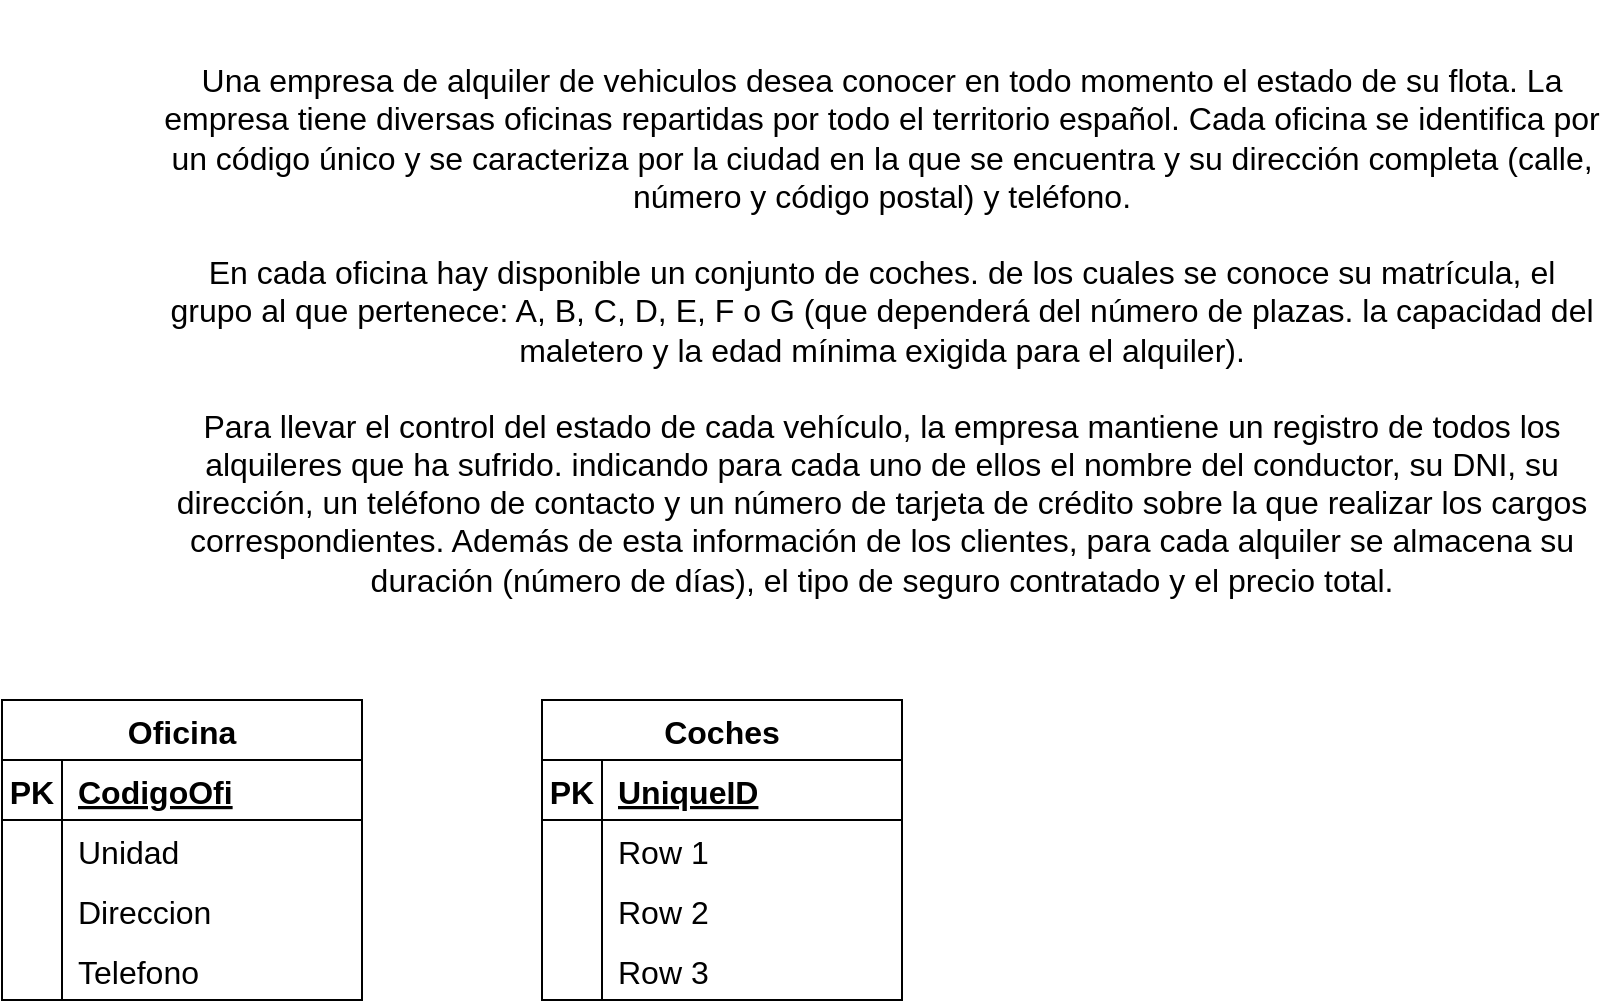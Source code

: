<mxfile version="20.8.16" type="device"><diagram name="Página-1" id="H3v5HEOndjTnMGux2oSw"><mxGraphModel dx="1514" dy="1114" grid="1" gridSize="10" guides="1" tooltips="1" connect="1" arrows="1" fold="1" page="0" pageScale="1" pageWidth="1169" pageHeight="827" math="0" shadow="0"><root><mxCell id="0"/><mxCell id="1" parent="0"/><mxCell id="NCfAsKyhVart4o8OeKjB-1" value="&lt;p style=&quot;margin: 0px;&quot;&gt;Una empresa de alquiler de vehiculos desea conocer en todo momento el estado de su flota. La empresa tiene diversas oficinas repartidas por todo el territorio español. Cada oficina se identifica por un código único y se caracteriza por la ciudad en la que se encuentra y su dirección completa (calle, número y código postal) y teléfono.&lt;/p&gt;&lt;br&gt;&lt;p style=&quot;margin: 0px;&quot;&gt;En cada oficina hay disponible un conjunto de coches. de los cuales se conoce su matrícula, el grupo al que pertenece: A, B, C, D, E, F o G (que dependerá del número de plazas. la capacidad del maletero y la edad mínima exigida para el alquiler).&lt;/p&gt;&lt;br&gt;&lt;p style=&quot;margin: 0px;&quot;&gt;&lt;/p&gt;&lt;p style=&quot;margin: 0px;&quot;&gt;Para llevar el control del estado de cada vehículo, la empresa mantiene un registro de todos los alquileres que ha sufrido. indicando para cada uno de ellos el nombre del conductor, su DNI, su dirección, un teléfono de contacto y un número de tarjeta de crédito sobre la que realizar los cargos correspondientes. Además de esta información de los clientes, para cada alquiler se almacena su duración (número de días), el tipo de seguro contratado y el precio total.&lt;/p&gt;" style="text;html=1;strokeColor=none;fillColor=none;align=center;verticalAlign=middle;whiteSpace=wrap;rounded=0;fontSize=16;" vertex="1" parent="1"><mxGeometry x="-160" y="-190" width="720" height="330" as="geometry"/></mxCell><mxCell id="NCfAsKyhVart4o8OeKjB-2" value="Oficina" style="shape=table;startSize=30;container=1;collapsible=1;childLayout=tableLayout;fixedRows=1;rowLines=0;fontStyle=1;align=center;resizeLast=1;fontSize=16;" vertex="1" parent="1"><mxGeometry x="-240" y="160" width="180" height="150" as="geometry"/></mxCell><mxCell id="NCfAsKyhVart4o8OeKjB-3" value="" style="shape=tableRow;horizontal=0;startSize=0;swimlaneHead=0;swimlaneBody=0;fillColor=none;collapsible=0;dropTarget=0;points=[[0,0.5],[1,0.5]];portConstraint=eastwest;top=0;left=0;right=0;bottom=1;fontSize=16;" vertex="1" parent="NCfAsKyhVart4o8OeKjB-2"><mxGeometry y="30" width="180" height="30" as="geometry"/></mxCell><mxCell id="NCfAsKyhVart4o8OeKjB-4" value="PK" style="shape=partialRectangle;connectable=0;fillColor=none;top=0;left=0;bottom=0;right=0;fontStyle=1;overflow=hidden;fontSize=16;" vertex="1" parent="NCfAsKyhVart4o8OeKjB-3"><mxGeometry width="30" height="30" as="geometry"><mxRectangle width="30" height="30" as="alternateBounds"/></mxGeometry></mxCell><mxCell id="NCfAsKyhVart4o8OeKjB-5" value="CodigoOfi" style="shape=partialRectangle;connectable=0;fillColor=none;top=0;left=0;bottom=0;right=0;align=left;spacingLeft=6;fontStyle=5;overflow=hidden;fontSize=16;" vertex="1" parent="NCfAsKyhVart4o8OeKjB-3"><mxGeometry x="30" width="150" height="30" as="geometry"><mxRectangle width="150" height="30" as="alternateBounds"/></mxGeometry></mxCell><mxCell id="NCfAsKyhVart4o8OeKjB-6" value="" style="shape=tableRow;horizontal=0;startSize=0;swimlaneHead=0;swimlaneBody=0;fillColor=none;collapsible=0;dropTarget=0;points=[[0,0.5],[1,0.5]];portConstraint=eastwest;top=0;left=0;right=0;bottom=0;fontSize=16;" vertex="1" parent="NCfAsKyhVart4o8OeKjB-2"><mxGeometry y="60" width="180" height="30" as="geometry"/></mxCell><mxCell id="NCfAsKyhVart4o8OeKjB-7" value="" style="shape=partialRectangle;connectable=0;fillColor=none;top=0;left=0;bottom=0;right=0;editable=1;overflow=hidden;fontSize=16;" vertex="1" parent="NCfAsKyhVart4o8OeKjB-6"><mxGeometry width="30" height="30" as="geometry"><mxRectangle width="30" height="30" as="alternateBounds"/></mxGeometry></mxCell><mxCell id="NCfAsKyhVart4o8OeKjB-8" value="Unidad" style="shape=partialRectangle;connectable=0;fillColor=none;top=0;left=0;bottom=0;right=0;align=left;spacingLeft=6;overflow=hidden;fontSize=16;" vertex="1" parent="NCfAsKyhVart4o8OeKjB-6"><mxGeometry x="30" width="150" height="30" as="geometry"><mxRectangle width="150" height="30" as="alternateBounds"/></mxGeometry></mxCell><mxCell id="NCfAsKyhVart4o8OeKjB-9" value="" style="shape=tableRow;horizontal=0;startSize=0;swimlaneHead=0;swimlaneBody=0;fillColor=none;collapsible=0;dropTarget=0;points=[[0,0.5],[1,0.5]];portConstraint=eastwest;top=0;left=0;right=0;bottom=0;fontSize=16;" vertex="1" parent="NCfAsKyhVart4o8OeKjB-2"><mxGeometry y="90" width="180" height="30" as="geometry"/></mxCell><mxCell id="NCfAsKyhVart4o8OeKjB-10" value="" style="shape=partialRectangle;connectable=0;fillColor=none;top=0;left=0;bottom=0;right=0;editable=1;overflow=hidden;fontSize=16;" vertex="1" parent="NCfAsKyhVart4o8OeKjB-9"><mxGeometry width="30" height="30" as="geometry"><mxRectangle width="30" height="30" as="alternateBounds"/></mxGeometry></mxCell><mxCell id="NCfAsKyhVart4o8OeKjB-11" value="Direccion" style="shape=partialRectangle;connectable=0;fillColor=none;top=0;left=0;bottom=0;right=0;align=left;spacingLeft=6;overflow=hidden;fontSize=16;" vertex="1" parent="NCfAsKyhVart4o8OeKjB-9"><mxGeometry x="30" width="150" height="30" as="geometry"><mxRectangle width="150" height="30" as="alternateBounds"/></mxGeometry></mxCell><mxCell id="NCfAsKyhVart4o8OeKjB-12" value="" style="shape=tableRow;horizontal=0;startSize=0;swimlaneHead=0;swimlaneBody=0;fillColor=none;collapsible=0;dropTarget=0;points=[[0,0.5],[1,0.5]];portConstraint=eastwest;top=0;left=0;right=0;bottom=0;fontSize=16;" vertex="1" parent="NCfAsKyhVart4o8OeKjB-2"><mxGeometry y="120" width="180" height="30" as="geometry"/></mxCell><mxCell id="NCfAsKyhVart4o8OeKjB-13" value="" style="shape=partialRectangle;connectable=0;fillColor=none;top=0;left=0;bottom=0;right=0;editable=1;overflow=hidden;fontSize=16;" vertex="1" parent="NCfAsKyhVart4o8OeKjB-12"><mxGeometry width="30" height="30" as="geometry"><mxRectangle width="30" height="30" as="alternateBounds"/></mxGeometry></mxCell><mxCell id="NCfAsKyhVart4o8OeKjB-14" value="Telefono" style="shape=partialRectangle;connectable=0;fillColor=none;top=0;left=0;bottom=0;right=0;align=left;spacingLeft=6;overflow=hidden;fontSize=16;" vertex="1" parent="NCfAsKyhVart4o8OeKjB-12"><mxGeometry x="30" width="150" height="30" as="geometry"><mxRectangle width="150" height="30" as="alternateBounds"/></mxGeometry></mxCell><mxCell id="NCfAsKyhVart4o8OeKjB-15" value="Coches" style="shape=table;startSize=30;container=1;collapsible=1;childLayout=tableLayout;fixedRows=1;rowLines=0;fontStyle=1;align=center;resizeLast=1;fontSize=16;" vertex="1" parent="1"><mxGeometry x="30" y="160" width="180" height="150" as="geometry"/></mxCell><mxCell id="NCfAsKyhVart4o8OeKjB-16" value="" style="shape=tableRow;horizontal=0;startSize=0;swimlaneHead=0;swimlaneBody=0;fillColor=none;collapsible=0;dropTarget=0;points=[[0,0.5],[1,0.5]];portConstraint=eastwest;top=0;left=0;right=0;bottom=1;fontSize=16;" vertex="1" parent="NCfAsKyhVart4o8OeKjB-15"><mxGeometry y="30" width="180" height="30" as="geometry"/></mxCell><mxCell id="NCfAsKyhVart4o8OeKjB-17" value="PK" style="shape=partialRectangle;connectable=0;fillColor=none;top=0;left=0;bottom=0;right=0;fontStyle=1;overflow=hidden;fontSize=16;" vertex="1" parent="NCfAsKyhVart4o8OeKjB-16"><mxGeometry width="30" height="30" as="geometry"><mxRectangle width="30" height="30" as="alternateBounds"/></mxGeometry></mxCell><mxCell id="NCfAsKyhVart4o8OeKjB-18" value="UniqueID" style="shape=partialRectangle;connectable=0;fillColor=none;top=0;left=0;bottom=0;right=0;align=left;spacingLeft=6;fontStyle=5;overflow=hidden;fontSize=16;" vertex="1" parent="NCfAsKyhVart4o8OeKjB-16"><mxGeometry x="30" width="150" height="30" as="geometry"><mxRectangle width="150" height="30" as="alternateBounds"/></mxGeometry></mxCell><mxCell id="NCfAsKyhVart4o8OeKjB-19" value="" style="shape=tableRow;horizontal=0;startSize=0;swimlaneHead=0;swimlaneBody=0;fillColor=none;collapsible=0;dropTarget=0;points=[[0,0.5],[1,0.5]];portConstraint=eastwest;top=0;left=0;right=0;bottom=0;fontSize=16;" vertex="1" parent="NCfAsKyhVart4o8OeKjB-15"><mxGeometry y="60" width="180" height="30" as="geometry"/></mxCell><mxCell id="NCfAsKyhVart4o8OeKjB-20" value="" style="shape=partialRectangle;connectable=0;fillColor=none;top=0;left=0;bottom=0;right=0;editable=1;overflow=hidden;fontSize=16;" vertex="1" parent="NCfAsKyhVart4o8OeKjB-19"><mxGeometry width="30" height="30" as="geometry"><mxRectangle width="30" height="30" as="alternateBounds"/></mxGeometry></mxCell><mxCell id="NCfAsKyhVart4o8OeKjB-21" value="Row 1" style="shape=partialRectangle;connectable=0;fillColor=none;top=0;left=0;bottom=0;right=0;align=left;spacingLeft=6;overflow=hidden;fontSize=16;" vertex="1" parent="NCfAsKyhVart4o8OeKjB-19"><mxGeometry x="30" width="150" height="30" as="geometry"><mxRectangle width="150" height="30" as="alternateBounds"/></mxGeometry></mxCell><mxCell id="NCfAsKyhVart4o8OeKjB-22" value="" style="shape=tableRow;horizontal=0;startSize=0;swimlaneHead=0;swimlaneBody=0;fillColor=none;collapsible=0;dropTarget=0;points=[[0,0.5],[1,0.5]];portConstraint=eastwest;top=0;left=0;right=0;bottom=0;fontSize=16;" vertex="1" parent="NCfAsKyhVart4o8OeKjB-15"><mxGeometry y="90" width="180" height="30" as="geometry"/></mxCell><mxCell id="NCfAsKyhVart4o8OeKjB-23" value="" style="shape=partialRectangle;connectable=0;fillColor=none;top=0;left=0;bottom=0;right=0;editable=1;overflow=hidden;fontSize=16;" vertex="1" parent="NCfAsKyhVart4o8OeKjB-22"><mxGeometry width="30" height="30" as="geometry"><mxRectangle width="30" height="30" as="alternateBounds"/></mxGeometry></mxCell><mxCell id="NCfAsKyhVart4o8OeKjB-24" value="Row 2" style="shape=partialRectangle;connectable=0;fillColor=none;top=0;left=0;bottom=0;right=0;align=left;spacingLeft=6;overflow=hidden;fontSize=16;" vertex="1" parent="NCfAsKyhVart4o8OeKjB-22"><mxGeometry x="30" width="150" height="30" as="geometry"><mxRectangle width="150" height="30" as="alternateBounds"/></mxGeometry></mxCell><mxCell id="NCfAsKyhVart4o8OeKjB-25" value="" style="shape=tableRow;horizontal=0;startSize=0;swimlaneHead=0;swimlaneBody=0;fillColor=none;collapsible=0;dropTarget=0;points=[[0,0.5],[1,0.5]];portConstraint=eastwest;top=0;left=0;right=0;bottom=0;fontSize=16;" vertex="1" parent="NCfAsKyhVart4o8OeKjB-15"><mxGeometry y="120" width="180" height="30" as="geometry"/></mxCell><mxCell id="NCfAsKyhVart4o8OeKjB-26" value="" style="shape=partialRectangle;connectable=0;fillColor=none;top=0;left=0;bottom=0;right=0;editable=1;overflow=hidden;fontSize=16;" vertex="1" parent="NCfAsKyhVart4o8OeKjB-25"><mxGeometry width="30" height="30" as="geometry"><mxRectangle width="30" height="30" as="alternateBounds"/></mxGeometry></mxCell><mxCell id="NCfAsKyhVart4o8OeKjB-27" value="Row 3" style="shape=partialRectangle;connectable=0;fillColor=none;top=0;left=0;bottom=0;right=0;align=left;spacingLeft=6;overflow=hidden;fontSize=16;" vertex="1" parent="NCfAsKyhVart4o8OeKjB-25"><mxGeometry x="30" width="150" height="30" as="geometry"><mxRectangle width="150" height="30" as="alternateBounds"/></mxGeometry></mxCell></root></mxGraphModel></diagram></mxfile>